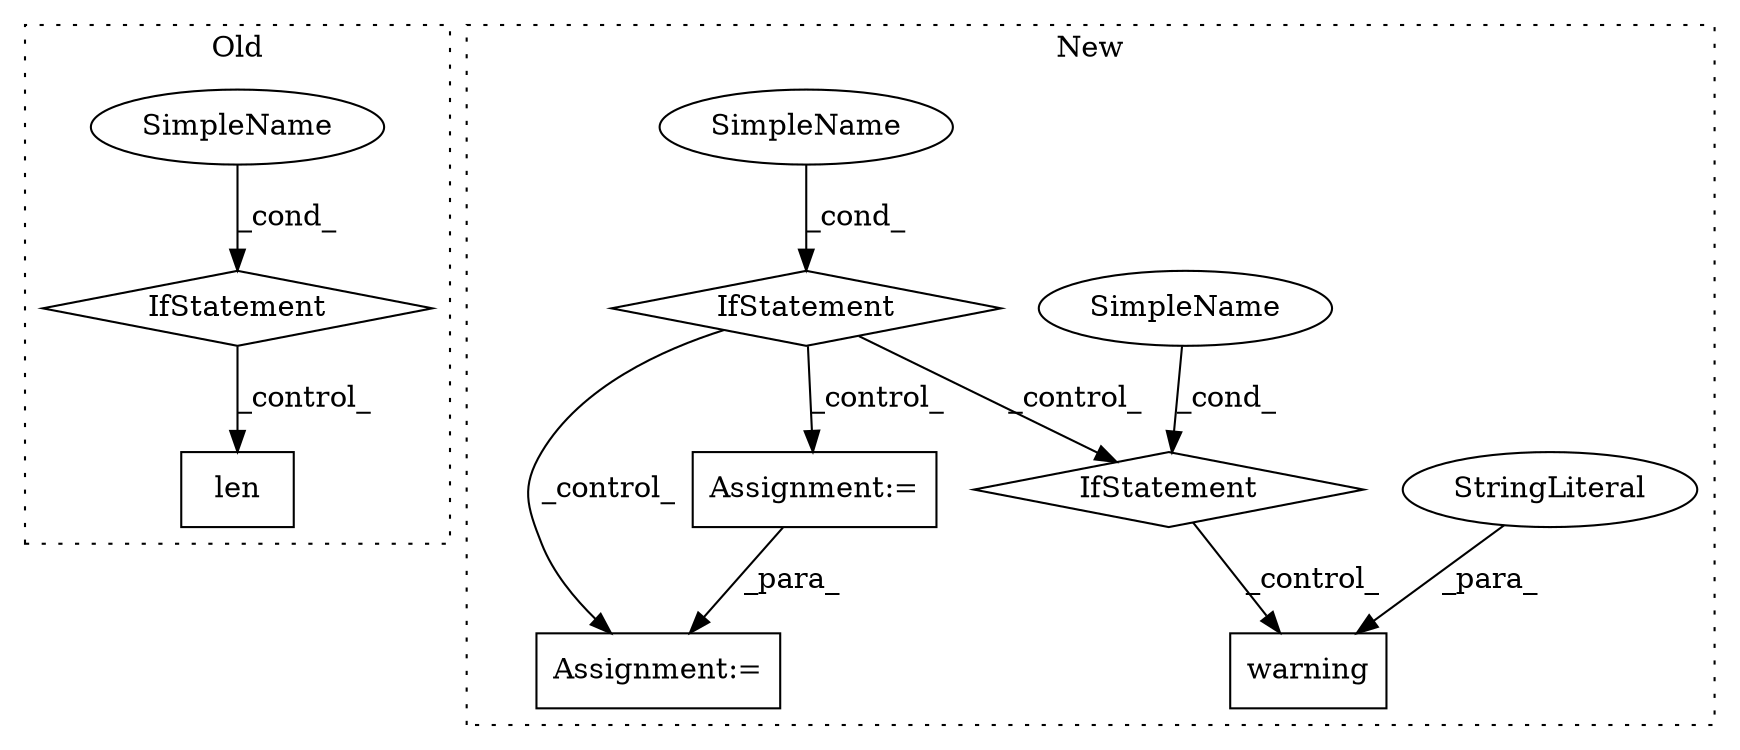 digraph G {
subgraph cluster0 {
1 [label="len" a="32" s="4572,4580" l="4,1" shape="box"];
6 [label="IfStatement" a="25" s="4476,4499" l="4,2" shape="diamond"];
7 [label="SimpleName" a="42" s="" l="" shape="ellipse"];
label = "Old";
style="dotted";
}
subgraph cluster1 {
2 [label="warning" a="32" s="4644,4758" l="8,1" shape="box"];
3 [label="StringLiteral" a="45" s="4652" l="106" shape="ellipse"];
4 [label="IfStatement" a="25" s="4596,4623" l="4,2" shape="diamond"];
5 [label="SimpleName" a="42" s="" l="" shape="ellipse"];
8 [label="IfStatement" a="25" s="4561,4584" l="4,2" shape="diamond"];
9 [label="SimpleName" a="42" s="" l="" shape="ellipse"];
10 [label="Assignment:=" a="7" s="4807" l="1" shape="box"];
11 [label="Assignment:=" a="7" s="4783" l="1" shape="box"];
label = "New";
style="dotted";
}
3 -> 2 [label="_para_"];
4 -> 2 [label="_control_"];
5 -> 4 [label="_cond_"];
6 -> 1 [label="_control_"];
7 -> 6 [label="_cond_"];
8 -> 11 [label="_control_"];
8 -> 10 [label="_control_"];
8 -> 4 [label="_control_"];
9 -> 8 [label="_cond_"];
11 -> 10 [label="_para_"];
}